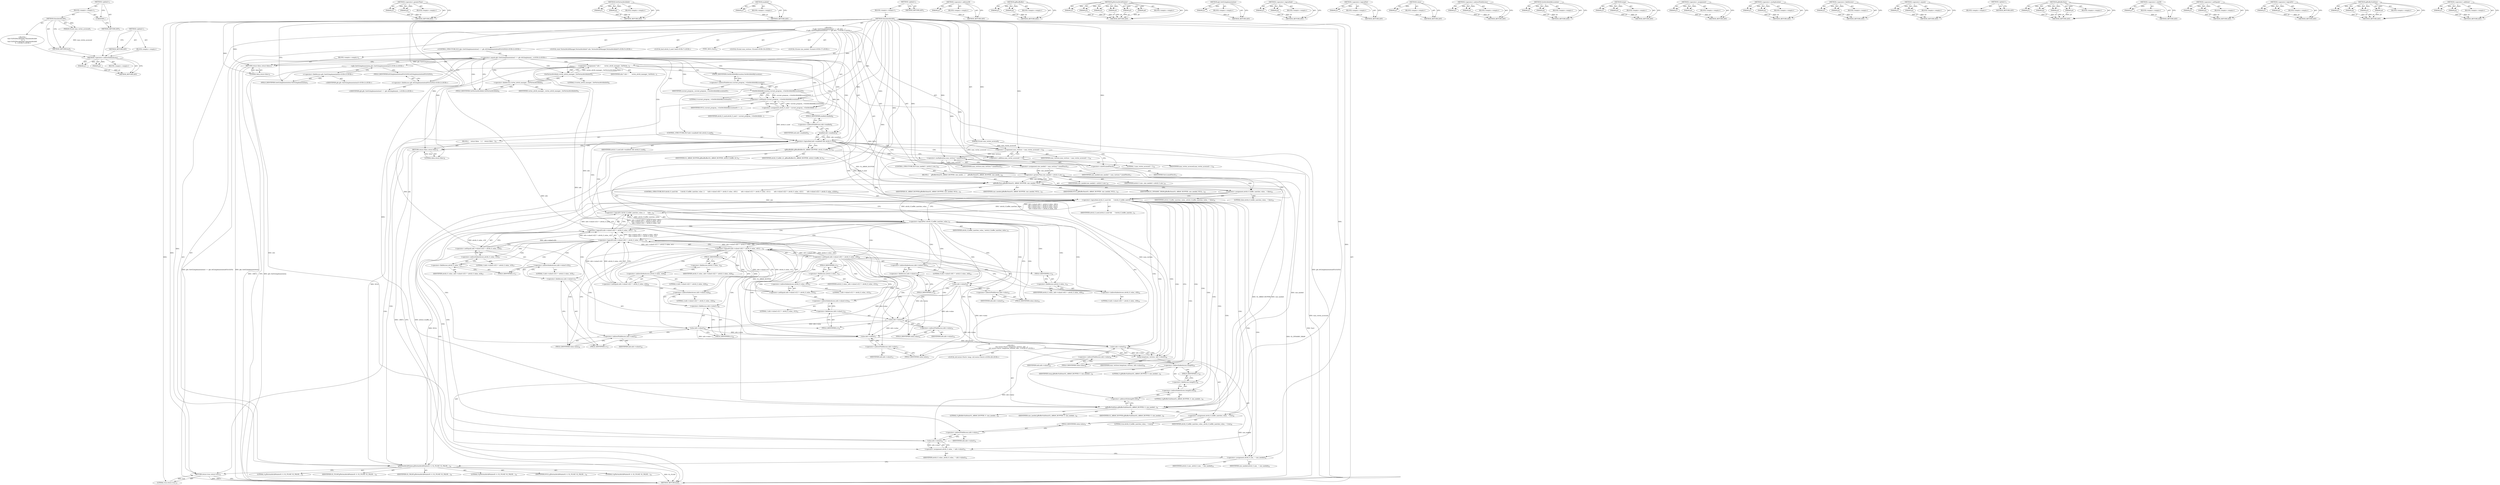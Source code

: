 digraph "&lt;global&gt;" {
vulnerable_303 [label=<(METHOD,&lt;operator&gt;.indirectIndexAccess)>];
vulnerable_304 [label=<(PARAM,p1)>];
vulnerable_305 [label=<(PARAM,p2)>];
vulnerable_306 [label=<(BLOCK,&lt;empty&gt;,&lt;empty&gt;)>];
vulnerable_307 [label=<(METHOD_RETURN,ANY)>];
vulnerable_282 [label=<(METHOD,&lt;operator&gt;.greaterThan)>];
vulnerable_283 [label=<(PARAM,p1)>];
vulnerable_284 [label=<(PARAM,p2)>];
vulnerable_285 [label=<(BLOCK,&lt;empty&gt;,&lt;empty&gt;)>];
vulnerable_286 [label=<(METHOD_RETURN,ANY)>];
vulnerable_234 [label=<(METHOD,GetVertexAttribInfo)>];
vulnerable_235 [label=<(PARAM,p1)>];
vulnerable_236 [label=<(PARAM,p2)>];
vulnerable_237 [label=<(BLOCK,&lt;empty&gt;,&lt;empty&gt;)>];
vulnerable_238 [label=<(METHOD_RETURN,ANY)>];
vulnerable_259 [label=<(METHOD,enabled)>];
vulnerable_260 [label=<(PARAM,p1)>];
vulnerable_261 [label=<(BLOCK,&lt;empty&gt;,&lt;empty&gt;)>];
vulnerable_262 [label=<(METHOD_RETURN,ANY)>];
vulnerable_6 [label=<(METHOD,&lt;global&gt;)<SUB>1</SUB>>];
vulnerable_7 [label=<(BLOCK,&lt;empty&gt;,&lt;empty&gt;)<SUB>1</SUB>>];
vulnerable_8 [label=<(METHOD,SimulateAttrib0)<SUB>1</SUB>>];
vulnerable_9 [label=<(PARAM,GLuint max_vertex_accessed)<SUB>1</SUB>>];
vulnerable_10 [label="<(BLOCK,{
   if (gfx::GetGLImplementation() == gfx::kGL...,{
   if (gfx::GetGLImplementation() == gfx::kGL...)<SUB>1</SUB>>"];
vulnerable_11 [label="<(CONTROL_STRUCTURE,IF,if (gfx::GetGLImplementation() == gfx::kGLImplementationEGLGLES2))<SUB>2</SUB>>"];
vulnerable_12 [label="<(&lt;operator&gt;.equals,gfx::GetGLImplementation() == gfx::kGLImplement...)<SUB>2</SUB>>"];
vulnerable_13 [label="<(gfx.GetGLImplementation,gfx::GetGLImplementation())<SUB>2</SUB>>"];
vulnerable_14 [label="<(&lt;operator&gt;.fieldAccess,gfx::GetGLImplementation)<SUB>2</SUB>>"];
vulnerable_15 [label="<(IDENTIFIER,gfx,gfx::GetGLImplementation())<SUB>2</SUB>>"];
vulnerable_16 [label=<(FIELD_IDENTIFIER,GetGLImplementation,GetGLImplementation)<SUB>2</SUB>>];
vulnerable_17 [label="<(&lt;operator&gt;.fieldAccess,gfx::kGLImplementationEGLGLES2)<SUB>2</SUB>>"];
vulnerable_18 [label="<(IDENTIFIER,gfx,gfx::GetGLImplementation() == gfx::kGLImplement...)<SUB>2</SUB>>"];
vulnerable_19 [label=<(FIELD_IDENTIFIER,kGLImplementationEGLGLES2,kGLImplementationEGLGLES2)<SUB>2</SUB>>];
vulnerable_20 [label=<(BLOCK,&lt;empty&gt;,&lt;empty&gt;)<SUB>3</SUB>>];
vulnerable_21 [label=<(RETURN,return false;,return false;)<SUB>3</SUB>>];
vulnerable_22 [label=<(LITERAL,false,return false;)<SUB>3</SUB>>];
vulnerable_23 [label="<(LOCAL,const VertexAttribManager.VertexAttribInfo* info: VertexAttribManager.VertexAttribInfo*)<SUB>5</SUB>>"];
vulnerable_24 [label=<(&lt;operator&gt;.assignment,* info =
       vertex_attrib_manager_.GetVerte...)<SUB>5</SUB>>];
vulnerable_25 [label=<(IDENTIFIER,info,* info =
       vertex_attrib_manager_.GetVerte...)<SUB>5</SUB>>];
vulnerable_26 [label=<(GetVertexAttribInfo,vertex_attrib_manager_.GetVertexAttribInfo(0))<SUB>6</SUB>>];
vulnerable_27 [label=<(&lt;operator&gt;.fieldAccess,vertex_attrib_manager_.GetVertexAttribInfo)<SUB>6</SUB>>];
vulnerable_28 [label=<(IDENTIFIER,vertex_attrib_manager_,vertex_attrib_manager_.GetVertexAttribInfo(0))<SUB>6</SUB>>];
vulnerable_29 [label=<(FIELD_IDENTIFIER,GetVertexAttribInfo,GetVertexAttribInfo)<SUB>6</SUB>>];
vulnerable_30 [label=<(LITERAL,0,vertex_attrib_manager_.GetVertexAttribInfo(0))<SUB>6</SUB>>];
vulnerable_31 [label="<(LOCAL,bool attrib_0_used: bool)<SUB>7</SUB>>"];
vulnerable_32 [label=<(&lt;operator&gt;.assignment,attrib_0_used = current_program_-&gt;GetAttribInfo...)<SUB>7</SUB>>];
vulnerable_33 [label=<(IDENTIFIER,attrib_0_used,attrib_0_used = current_program_-&gt;GetAttribInfo...)<SUB>7</SUB>>];
vulnerable_34 [label=<(&lt;operator&gt;.notEquals,current_program_-&gt;GetAttribInfoByLocation(0) !=...)<SUB>7</SUB>>];
vulnerable_35 [label=<(GetAttribInfoByLocation,current_program_-&gt;GetAttribInfoByLocation(0))<SUB>7</SUB>>];
vulnerable_36 [label=<(&lt;operator&gt;.indirectFieldAccess,current_program_-&gt;GetAttribInfoByLocation)<SUB>7</SUB>>];
vulnerable_37 [label=<(IDENTIFIER,current_program_,current_program_-&gt;GetAttribInfoByLocation(0))<SUB>7</SUB>>];
vulnerable_38 [label=<(FIELD_IDENTIFIER,GetAttribInfoByLocation,GetAttribInfoByLocation)<SUB>7</SUB>>];
vulnerable_39 [label=<(LITERAL,0,current_program_-&gt;GetAttribInfoByLocation(0))<SUB>7</SUB>>];
vulnerable_40 [label=<(IDENTIFIER,NULL,current_program_-&gt;GetAttribInfoByLocation(0) !=...)<SUB>7</SUB>>];
vulnerable_41 [label=<(CONTROL_STRUCTURE,IF,if (info-&gt;enabled() &amp;&amp; attrib_0_used))<SUB>8</SUB>>];
vulnerable_42 [label=<(&lt;operator&gt;.logicalAnd,info-&gt;enabled() &amp;&amp; attrib_0_used)<SUB>8</SUB>>];
vulnerable_43 [label=<(enabled,info-&gt;enabled())<SUB>8</SUB>>];
vulnerable_44 [label=<(&lt;operator&gt;.indirectFieldAccess,info-&gt;enabled)<SUB>8</SUB>>];
vulnerable_45 [label=<(IDENTIFIER,info,info-&gt;enabled())<SUB>8</SUB>>];
vulnerable_46 [label=<(FIELD_IDENTIFIER,enabled,enabled)<SUB>8</SUB>>];
vulnerable_47 [label=<(IDENTIFIER,attrib_0_used,info-&gt;enabled() &amp;&amp; attrib_0_used)<SUB>8</SUB>>];
vulnerable_48 [label=<(BLOCK,{
    return false;
   },{
    return false;
   })<SUB>8</SUB>>];
vulnerable_49 [label=<(RETURN,return false;,return false;)<SUB>9</SUB>>];
vulnerable_50 [label=<(LITERAL,false,return false;)<SUB>9</SUB>>];
vulnerable_51 [label=<(TYPE_DECL,Vec4)<SUB>12</SUB>>];
vulnerable_52 [label=<(glBindBuffer,glBindBuffer(GL_ARRAY_BUFFER, attrib_0_buffer_id_))<SUB>14</SUB>>];
vulnerable_53 [label=<(IDENTIFIER,GL_ARRAY_BUFFER,glBindBuffer(GL_ARRAY_BUFFER, attrib_0_buffer_id_))<SUB>14</SUB>>];
vulnerable_54 [label=<(IDENTIFIER,attrib_0_buffer_id_,glBindBuffer(GL_ARRAY_BUFFER, attrib_0_buffer_id_))<SUB>14</SUB>>];
vulnerable_55 [label="<(LOCAL,GLsizei num_vertices: GLsizei)<SUB>16</SUB>>"];
vulnerable_56 [label=<(&lt;operator&gt;.assignment,num_vertices = max_vertex_accessed + 1)<SUB>16</SUB>>];
vulnerable_57 [label=<(IDENTIFIER,num_vertices,num_vertices = max_vertex_accessed + 1)<SUB>16</SUB>>];
vulnerable_58 [label=<(&lt;operator&gt;.addition,max_vertex_accessed + 1)<SUB>16</SUB>>];
vulnerable_59 [label=<(IDENTIFIER,max_vertex_accessed,max_vertex_accessed + 1)<SUB>16</SUB>>];
vulnerable_60 [label=<(LITERAL,1,max_vertex_accessed + 1)<SUB>16</SUB>>];
vulnerable_61 [label="<(LOCAL,GLsizei size_needed: GLsizei)<SUB>17</SUB>>"];
vulnerable_62 [label=<(&lt;operator&gt;.assignment,size_needed = num_vertices * sizeof(Vec4))<SUB>17</SUB>>];
vulnerable_63 [label=<(IDENTIFIER,size_needed,size_needed = num_vertices * sizeof(Vec4))<SUB>17</SUB>>];
vulnerable_64 [label=<(&lt;operator&gt;.multiplication,num_vertices * sizeof(Vec4))<SUB>17</SUB>>];
vulnerable_65 [label=<(IDENTIFIER,num_vertices,num_vertices * sizeof(Vec4))<SUB>17</SUB>>];
vulnerable_66 [label=<(&lt;operator&gt;.sizeOf,sizeof(Vec4))<SUB>17</SUB>>];
vulnerable_67 [label=<(IDENTIFIER,Vec4,sizeof(Vec4))<SUB>17</SUB>>];
vulnerable_68 [label=<(CONTROL_STRUCTURE,IF,if (size_needed &gt; attrib_0_size_))<SUB>18</SUB>>];
vulnerable_69 [label=<(&lt;operator&gt;.greaterThan,size_needed &gt; attrib_0_size_)<SUB>18</SUB>>];
vulnerable_70 [label=<(IDENTIFIER,size_needed,size_needed &gt; attrib_0_size_)<SUB>18</SUB>>];
vulnerable_71 [label=<(IDENTIFIER,attrib_0_size_,size_needed &gt; attrib_0_size_)<SUB>18</SUB>>];
vulnerable_72 [label=<(BLOCK,{
     glBufferData(GL_ARRAY_BUFFER, size_neede...,{
     glBufferData(GL_ARRAY_BUFFER, size_neede...)<SUB>18</SUB>>];
vulnerable_73 [label=<(glBufferData,glBufferData(GL_ARRAY_BUFFER, size_needed, NULL...)<SUB>19</SUB>>];
vulnerable_74 [label=<(IDENTIFIER,GL_ARRAY_BUFFER,glBufferData(GL_ARRAY_BUFFER, size_needed, NULL...)<SUB>19</SUB>>];
vulnerable_75 [label=<(IDENTIFIER,size_needed,glBufferData(GL_ARRAY_BUFFER, size_needed, NULL...)<SUB>19</SUB>>];
vulnerable_76 [label=<(IDENTIFIER,NULL,glBufferData(GL_ARRAY_BUFFER, size_needed, NULL...)<SUB>19</SUB>>];
vulnerable_77 [label=<(IDENTIFIER,GL_DYNAMIC_DRAW,glBufferData(GL_ARRAY_BUFFER, size_needed, NULL...)<SUB>19</SUB>>];
vulnerable_78 [label=<(&lt;operator&gt;.assignment,attrib_0_buffer_matches_value_ = false)<SUB>20</SUB>>];
vulnerable_79 [label=<(IDENTIFIER,attrib_0_buffer_matches_value_,attrib_0_buffer_matches_value_ = false)<SUB>20</SUB>>];
vulnerable_80 [label=<(LITERAL,false,attrib_0_buffer_matches_value_ = false)<SUB>20</SUB>>];
vulnerable_81 [label=<(CONTROL_STRUCTURE,IF,if (attrib_0_used &amp;&amp;
      (!attrib_0_buffer_matches_value_ ||
       (info-&gt;value().v[0] != attrib_0_value_.v[0] ||
        info-&gt;value().v[1] != attrib_0_value_.v[1] ||
        info-&gt;value().v[2] != attrib_0_value_.v[2] ||
        info-&gt;value().v[3] != attrib_0_value_.v[3]))))<SUB>22</SUB>>];
vulnerable_82 [label=<(&lt;operator&gt;.logicalAnd,attrib_0_used &amp;&amp;
      (!attrib_0_buffer_matche...)<SUB>22</SUB>>];
vulnerable_83 [label=<(IDENTIFIER,attrib_0_used,attrib_0_used &amp;&amp;
      (!attrib_0_buffer_matche...)<SUB>22</SUB>>];
vulnerable_84 [label=<(&lt;operator&gt;.logicalOr,!attrib_0_buffer_matches_value_ ||
       (info...)<SUB>23</SUB>>];
vulnerable_85 [label=<(&lt;operator&gt;.logicalNot,!attrib_0_buffer_matches_value_)<SUB>23</SUB>>];
vulnerable_86 [label=<(IDENTIFIER,attrib_0_buffer_matches_value_,!attrib_0_buffer_matches_value_)<SUB>23</SUB>>];
vulnerable_87 [label=<(&lt;operator&gt;.logicalOr,info-&gt;value().v[0] != attrib_0_value_.v[0] ||
 ...)<SUB>24</SUB>>];
vulnerable_88 [label=<(&lt;operator&gt;.logicalOr,info-&gt;value().v[0] != attrib_0_value_.v[0] ||
 ...)<SUB>24</SUB>>];
vulnerable_89 [label=<(&lt;operator&gt;.logicalOr,info-&gt;value().v[0] != attrib_0_value_.v[0] ||
 ...)<SUB>24</SUB>>];
vulnerable_90 [label=<(&lt;operator&gt;.notEquals,info-&gt;value().v[0] != attrib_0_value_.v[0])<SUB>24</SUB>>];
vulnerable_91 [label=<(&lt;operator&gt;.indirectIndexAccess,info-&gt;value().v[0])<SUB>24</SUB>>];
vulnerable_92 [label=<(&lt;operator&gt;.fieldAccess,info-&gt;value().v)<SUB>24</SUB>>];
vulnerable_93 [label=<(value,info-&gt;value())<SUB>24</SUB>>];
vulnerable_94 [label=<(&lt;operator&gt;.indirectFieldAccess,info-&gt;value)<SUB>24</SUB>>];
vulnerable_95 [label=<(IDENTIFIER,info,info-&gt;value())<SUB>24</SUB>>];
vulnerable_96 [label=<(FIELD_IDENTIFIER,value,value)<SUB>24</SUB>>];
vulnerable_97 [label=<(FIELD_IDENTIFIER,v,v)<SUB>24</SUB>>];
vulnerable_98 [label=<(LITERAL,0,info-&gt;value().v[0] != attrib_0_value_.v[0])<SUB>24</SUB>>];
vulnerable_99 [label=<(&lt;operator&gt;.indirectIndexAccess,attrib_0_value_.v[0])<SUB>24</SUB>>];
vulnerable_100 [label=<(&lt;operator&gt;.fieldAccess,attrib_0_value_.v)<SUB>24</SUB>>];
vulnerable_101 [label=<(IDENTIFIER,attrib_0_value_,info-&gt;value().v[0] != attrib_0_value_.v[0])<SUB>24</SUB>>];
vulnerable_102 [label=<(FIELD_IDENTIFIER,v,v)<SUB>24</SUB>>];
vulnerable_103 [label=<(LITERAL,0,info-&gt;value().v[0] != attrib_0_value_.v[0])<SUB>24</SUB>>];
vulnerable_104 [label=<(&lt;operator&gt;.notEquals,info-&gt;value().v[1] != attrib_0_value_.v[1])<SUB>25</SUB>>];
vulnerable_105 [label=<(&lt;operator&gt;.indirectIndexAccess,info-&gt;value().v[1])<SUB>25</SUB>>];
vulnerable_106 [label=<(&lt;operator&gt;.fieldAccess,info-&gt;value().v)<SUB>25</SUB>>];
vulnerable_107 [label=<(value,info-&gt;value())<SUB>25</SUB>>];
vulnerable_108 [label=<(&lt;operator&gt;.indirectFieldAccess,info-&gt;value)<SUB>25</SUB>>];
vulnerable_109 [label=<(IDENTIFIER,info,info-&gt;value())<SUB>25</SUB>>];
vulnerable_110 [label=<(FIELD_IDENTIFIER,value,value)<SUB>25</SUB>>];
vulnerable_111 [label=<(FIELD_IDENTIFIER,v,v)<SUB>25</SUB>>];
vulnerable_112 [label=<(LITERAL,1,info-&gt;value().v[1] != attrib_0_value_.v[1])<SUB>25</SUB>>];
vulnerable_113 [label=<(&lt;operator&gt;.indirectIndexAccess,attrib_0_value_.v[1])<SUB>25</SUB>>];
vulnerable_114 [label=<(&lt;operator&gt;.fieldAccess,attrib_0_value_.v)<SUB>25</SUB>>];
vulnerable_115 [label=<(IDENTIFIER,attrib_0_value_,info-&gt;value().v[1] != attrib_0_value_.v[1])<SUB>25</SUB>>];
vulnerable_116 [label=<(FIELD_IDENTIFIER,v,v)<SUB>25</SUB>>];
vulnerable_117 [label=<(LITERAL,1,info-&gt;value().v[1] != attrib_0_value_.v[1])<SUB>25</SUB>>];
vulnerable_118 [label=<(&lt;operator&gt;.notEquals,info-&gt;value().v[2] != attrib_0_value_.v[2])<SUB>26</SUB>>];
vulnerable_119 [label=<(&lt;operator&gt;.indirectIndexAccess,info-&gt;value().v[2])<SUB>26</SUB>>];
vulnerable_120 [label=<(&lt;operator&gt;.fieldAccess,info-&gt;value().v)<SUB>26</SUB>>];
vulnerable_121 [label=<(value,info-&gt;value())<SUB>26</SUB>>];
vulnerable_122 [label=<(&lt;operator&gt;.indirectFieldAccess,info-&gt;value)<SUB>26</SUB>>];
vulnerable_123 [label=<(IDENTIFIER,info,info-&gt;value())<SUB>26</SUB>>];
vulnerable_124 [label=<(FIELD_IDENTIFIER,value,value)<SUB>26</SUB>>];
vulnerable_125 [label=<(FIELD_IDENTIFIER,v,v)<SUB>26</SUB>>];
vulnerable_126 [label=<(LITERAL,2,info-&gt;value().v[2] != attrib_0_value_.v[2])<SUB>26</SUB>>];
vulnerable_127 [label=<(&lt;operator&gt;.indirectIndexAccess,attrib_0_value_.v[2])<SUB>26</SUB>>];
vulnerable_128 [label=<(&lt;operator&gt;.fieldAccess,attrib_0_value_.v)<SUB>26</SUB>>];
vulnerable_129 [label=<(IDENTIFIER,attrib_0_value_,info-&gt;value().v[2] != attrib_0_value_.v[2])<SUB>26</SUB>>];
vulnerable_130 [label=<(FIELD_IDENTIFIER,v,v)<SUB>26</SUB>>];
vulnerable_131 [label=<(LITERAL,2,info-&gt;value().v[2] != attrib_0_value_.v[2])<SUB>26</SUB>>];
vulnerable_132 [label=<(&lt;operator&gt;.notEquals,info-&gt;value().v[3] != attrib_0_value_.v[3])<SUB>27</SUB>>];
vulnerable_133 [label=<(&lt;operator&gt;.indirectIndexAccess,info-&gt;value().v[3])<SUB>27</SUB>>];
vulnerable_134 [label=<(&lt;operator&gt;.fieldAccess,info-&gt;value().v)<SUB>27</SUB>>];
vulnerable_135 [label=<(value,info-&gt;value())<SUB>27</SUB>>];
vulnerable_136 [label=<(&lt;operator&gt;.indirectFieldAccess,info-&gt;value)<SUB>27</SUB>>];
vulnerable_137 [label=<(IDENTIFIER,info,info-&gt;value())<SUB>27</SUB>>];
vulnerable_138 [label=<(FIELD_IDENTIFIER,value,value)<SUB>27</SUB>>];
vulnerable_139 [label=<(FIELD_IDENTIFIER,v,v)<SUB>27</SUB>>];
vulnerable_140 [label=<(LITERAL,3,info-&gt;value().v[3] != attrib_0_value_.v[3])<SUB>27</SUB>>];
vulnerable_141 [label=<(&lt;operator&gt;.indirectIndexAccess,attrib_0_value_.v[3])<SUB>27</SUB>>];
vulnerable_142 [label=<(&lt;operator&gt;.fieldAccess,attrib_0_value_.v)<SUB>27</SUB>>];
vulnerable_143 [label=<(IDENTIFIER,attrib_0_value_,info-&gt;value().v[3] != attrib_0_value_.v[3])<SUB>27</SUB>>];
vulnerable_144 [label=<(FIELD_IDENTIFIER,v,v)<SUB>27</SUB>>];
vulnerable_145 [label=<(LITERAL,3,info-&gt;value().v[3] != attrib_0_value_.v[3])<SUB>27</SUB>>];
vulnerable_146 [label="<(BLOCK,{
    std::vector&lt;Vec4&gt; temp(num_vertices, info...,{
    std::vector&lt;Vec4&gt; temp(num_vertices, info...)<SUB>27</SUB>>"];
vulnerable_147 [label="<(LOCAL,std.vector&lt;Vec4&gt; temp: std.vector&lt;Vec4&gt;)<SUB>28</SUB>>"];
vulnerable_148 [label=<(temp,temp(num_vertices, info-&gt;value()))<SUB>28</SUB>>];
vulnerable_149 [label=<(IDENTIFIER,num_vertices,temp(num_vertices, info-&gt;value()))<SUB>28</SUB>>];
vulnerable_150 [label=<(value,info-&gt;value())<SUB>28</SUB>>];
vulnerable_151 [label=<(&lt;operator&gt;.indirectFieldAccess,info-&gt;value)<SUB>28</SUB>>];
vulnerable_152 [label=<(IDENTIFIER,info,info-&gt;value())<SUB>28</SUB>>];
vulnerable_153 [label=<(FIELD_IDENTIFIER,value,value)<SUB>28</SUB>>];
vulnerable_154 [label=<(glBufferSubData,glBufferSubData(GL_ARRAY_BUFFER, 0, size_needed...)<SUB>29</SUB>>];
vulnerable_155 [label=<(IDENTIFIER,GL_ARRAY_BUFFER,glBufferSubData(GL_ARRAY_BUFFER, 0, size_needed...)<SUB>29</SUB>>];
vulnerable_156 [label=<(LITERAL,0,glBufferSubData(GL_ARRAY_BUFFER, 0, size_needed...)<SUB>29</SUB>>];
vulnerable_157 [label=<(IDENTIFIER,size_needed,glBufferSubData(GL_ARRAY_BUFFER, 0, size_needed...)<SUB>29</SUB>>];
vulnerable_158 [label=<(&lt;operator&gt;.addressOf,&amp;temp[0].v[0])<SUB>29</SUB>>];
vulnerable_159 [label=<(&lt;operator&gt;.indirectIndexAccess,temp[0].v[0])<SUB>29</SUB>>];
vulnerable_160 [label=<(&lt;operator&gt;.fieldAccess,temp[0].v)<SUB>29</SUB>>];
vulnerable_161 [label=<(&lt;operator&gt;.indirectIndexAccess,temp[0])<SUB>29</SUB>>];
vulnerable_162 [label=<(IDENTIFIER,temp,glBufferSubData(GL_ARRAY_BUFFER, 0, size_needed...)<SUB>29</SUB>>];
vulnerable_163 [label=<(LITERAL,0,glBufferSubData(GL_ARRAY_BUFFER, 0, size_needed...)<SUB>29</SUB>>];
vulnerable_164 [label=<(FIELD_IDENTIFIER,v,v)<SUB>29</SUB>>];
vulnerable_165 [label=<(LITERAL,0,glBufferSubData(GL_ARRAY_BUFFER, 0, size_needed...)<SUB>29</SUB>>];
vulnerable_166 [label=<(&lt;operator&gt;.assignment,attrib_0_buffer_matches_value_ = true)<SUB>30</SUB>>];
vulnerable_167 [label=<(IDENTIFIER,attrib_0_buffer_matches_value_,attrib_0_buffer_matches_value_ = true)<SUB>30</SUB>>];
vulnerable_168 [label=<(LITERAL,true,attrib_0_buffer_matches_value_ = true)<SUB>30</SUB>>];
vulnerable_169 [label=<(&lt;operator&gt;.assignment,attrib_0_value_ = info-&gt;value())<SUB>31</SUB>>];
vulnerable_170 [label=<(IDENTIFIER,attrib_0_value_,attrib_0_value_ = info-&gt;value())<SUB>31</SUB>>];
vulnerable_171 [label=<(value,info-&gt;value())<SUB>31</SUB>>];
vulnerable_172 [label=<(&lt;operator&gt;.indirectFieldAccess,info-&gt;value)<SUB>31</SUB>>];
vulnerable_173 [label=<(IDENTIFIER,info,info-&gt;value())<SUB>31</SUB>>];
vulnerable_174 [label=<(FIELD_IDENTIFIER,value,value)<SUB>31</SUB>>];
vulnerable_175 [label=<(&lt;operator&gt;.assignment,attrib_0_size_ = size_needed)<SUB>32</SUB>>];
vulnerable_176 [label=<(IDENTIFIER,attrib_0_size_,attrib_0_size_ = size_needed)<SUB>32</SUB>>];
vulnerable_177 [label=<(IDENTIFIER,size_needed,attrib_0_size_ = size_needed)<SUB>32</SUB>>];
vulnerable_178 [label=<(glVertexAttribPointer,glVertexAttribPointer(0, 4, GL_FLOAT, GL_FALSE,...)<SUB>35</SUB>>];
vulnerable_179 [label=<(LITERAL,0,glVertexAttribPointer(0, 4, GL_FLOAT, GL_FALSE,...)<SUB>35</SUB>>];
vulnerable_180 [label=<(LITERAL,4,glVertexAttribPointer(0, 4, GL_FLOAT, GL_FALSE,...)<SUB>35</SUB>>];
vulnerable_181 [label=<(IDENTIFIER,GL_FLOAT,glVertexAttribPointer(0, 4, GL_FLOAT, GL_FALSE,...)<SUB>35</SUB>>];
vulnerable_182 [label=<(IDENTIFIER,GL_FALSE,glVertexAttribPointer(0, 4, GL_FLOAT, GL_FALSE,...)<SUB>35</SUB>>];
vulnerable_183 [label=<(LITERAL,0,glVertexAttribPointer(0, 4, GL_FLOAT, GL_FALSE,...)<SUB>35</SUB>>];
vulnerable_184 [label=<(IDENTIFIER,NULL,glVertexAttribPointer(0, 4, GL_FLOAT, GL_FALSE,...)<SUB>35</SUB>>];
vulnerable_185 [label=<(RETURN,return true;,return true;)<SUB>37</SUB>>];
vulnerable_186 [label=<(LITERAL,true,return true;)<SUB>37</SUB>>];
vulnerable_187 [label=<(METHOD_RETURN,bool)<SUB>1</SUB>>];
vulnerable_189 [label=<(METHOD_RETURN,ANY)<SUB>1</SUB>>];
vulnerable_324 [label=<(METHOD,&lt;operator&gt;.addressOf)>];
vulnerable_325 [label=<(PARAM,p1)>];
vulnerable_326 [label=<(BLOCK,&lt;empty&gt;,&lt;empty&gt;)>];
vulnerable_327 [label=<(METHOD_RETURN,ANY)>];
vulnerable_263 [label=<(METHOD,glBindBuffer)>];
vulnerable_264 [label=<(PARAM,p1)>];
vulnerable_265 [label=<(PARAM,p2)>];
vulnerable_266 [label=<(BLOCK,&lt;empty&gt;,&lt;empty&gt;)>];
vulnerable_267 [label=<(METHOD_RETURN,ANY)>];
vulnerable_328 [label=<(METHOD,glVertexAttribPointer)>];
vulnerable_329 [label=<(PARAM,p1)>];
vulnerable_330 [label=<(PARAM,p2)>];
vulnerable_331 [label=<(PARAM,p3)>];
vulnerable_332 [label=<(PARAM,p4)>];
vulnerable_333 [label=<(PARAM,p5)>];
vulnerable_334 [label=<(PARAM,p6)>];
vulnerable_335 [label=<(BLOCK,&lt;empty&gt;,&lt;empty&gt;)>];
vulnerable_336 [label=<(METHOD_RETURN,ANY)>];
vulnerable_220 [label=<(METHOD,gfx.GetGLImplementation)>];
vulnerable_221 [label=<(PARAM,p1)>];
vulnerable_222 [label=<(BLOCK,&lt;empty&gt;,&lt;empty&gt;)>];
vulnerable_223 [label=<(METHOD_RETURN,ANY)>];
vulnerable_254 [label=<(METHOD,&lt;operator&gt;.logicalAnd)>];
vulnerable_255 [label=<(PARAM,p1)>];
vulnerable_256 [label=<(PARAM,p2)>];
vulnerable_257 [label=<(BLOCK,&lt;empty&gt;,&lt;empty&gt;)>];
vulnerable_258 [label=<(METHOD_RETURN,ANY)>];
vulnerable_299 [label=<(METHOD,&lt;operator&gt;.logicalNot)>];
vulnerable_300 [label=<(PARAM,p1)>];
vulnerable_301 [label=<(BLOCK,&lt;empty&gt;,&lt;empty&gt;)>];
vulnerable_302 [label=<(METHOD_RETURN,ANY)>];
vulnerable_308 [label=<(METHOD,value)>];
vulnerable_309 [label=<(PARAM,p1)>];
vulnerable_310 [label=<(BLOCK,&lt;empty&gt;,&lt;empty&gt;)>];
vulnerable_311 [label=<(METHOD_RETURN,ANY)>];
vulnerable_249 [label=<(METHOD,&lt;operator&gt;.indirectFieldAccess)>];
vulnerable_250 [label=<(PARAM,p1)>];
vulnerable_251 [label=<(PARAM,p2)>];
vulnerable_252 [label=<(BLOCK,&lt;empty&gt;,&lt;empty&gt;)>];
vulnerable_253 [label=<(METHOD_RETURN,ANY)>];
vulnerable_244 [label=<(METHOD,GetAttribInfoByLocation)>];
vulnerable_245 [label=<(PARAM,p1)>];
vulnerable_246 [label=<(PARAM,p2)>];
vulnerable_247 [label=<(BLOCK,&lt;empty&gt;,&lt;empty&gt;)>];
vulnerable_248 [label=<(METHOD_RETURN,ANY)>];
vulnerable_312 [label=<(METHOD,temp)>];
vulnerable_313 [label=<(PARAM,p1)>];
vulnerable_314 [label=<(PARAM,p2)>];
vulnerable_315 [label=<(BLOCK,&lt;empty&gt;,&lt;empty&gt;)>];
vulnerable_316 [label=<(METHOD_RETURN,ANY)>];
vulnerable_229 [label=<(METHOD,&lt;operator&gt;.assignment)>];
vulnerable_230 [label=<(PARAM,p1)>];
vulnerable_231 [label=<(PARAM,p2)>];
vulnerable_232 [label=<(BLOCK,&lt;empty&gt;,&lt;empty&gt;)>];
vulnerable_233 [label=<(METHOD_RETURN,ANY)>];
vulnerable_273 [label=<(METHOD,&lt;operator&gt;.multiplication)>];
vulnerable_274 [label=<(PARAM,p1)>];
vulnerable_275 [label=<(PARAM,p2)>];
vulnerable_276 [label=<(BLOCK,&lt;empty&gt;,&lt;empty&gt;)>];
vulnerable_277 [label=<(METHOD_RETURN,ANY)>];
vulnerable_224 [label=<(METHOD,&lt;operator&gt;.fieldAccess)>];
vulnerable_225 [label=<(PARAM,p1)>];
vulnerable_226 [label=<(PARAM,p2)>];
vulnerable_227 [label=<(BLOCK,&lt;empty&gt;,&lt;empty&gt;)>];
vulnerable_228 [label=<(METHOD_RETURN,ANY)>];
vulnerable_215 [label=<(METHOD,&lt;operator&gt;.equals)>];
vulnerable_216 [label=<(PARAM,p1)>];
vulnerable_217 [label=<(PARAM,p2)>];
vulnerable_218 [label=<(BLOCK,&lt;empty&gt;,&lt;empty&gt;)>];
vulnerable_219 [label=<(METHOD_RETURN,ANY)>];
vulnerable_209 [label=<(METHOD,&lt;global&gt;)<SUB>1</SUB>>];
vulnerable_210 [label=<(BLOCK,&lt;empty&gt;,&lt;empty&gt;)>];
vulnerable_211 [label=<(METHOD_RETURN,ANY)>];
vulnerable_287 [label=<(METHOD,glBufferData)>];
vulnerable_288 [label=<(PARAM,p1)>];
vulnerable_289 [label=<(PARAM,p2)>];
vulnerable_290 [label=<(PARAM,p3)>];
vulnerable_291 [label=<(PARAM,p4)>];
vulnerable_292 [label=<(BLOCK,&lt;empty&gt;,&lt;empty&gt;)>];
vulnerable_293 [label=<(METHOD_RETURN,ANY)>];
vulnerable_278 [label=<(METHOD,&lt;operator&gt;.sizeOf)>];
vulnerable_279 [label=<(PARAM,p1)>];
vulnerable_280 [label=<(BLOCK,&lt;empty&gt;,&lt;empty&gt;)>];
vulnerable_281 [label=<(METHOD_RETURN,ANY)>];
vulnerable_239 [label=<(METHOD,&lt;operator&gt;.notEquals)>];
vulnerable_240 [label=<(PARAM,p1)>];
vulnerable_241 [label=<(PARAM,p2)>];
vulnerable_242 [label=<(BLOCK,&lt;empty&gt;,&lt;empty&gt;)>];
vulnerable_243 [label=<(METHOD_RETURN,ANY)>];
vulnerable_294 [label=<(METHOD,&lt;operator&gt;.logicalOr)>];
vulnerable_295 [label=<(PARAM,p1)>];
vulnerable_296 [label=<(PARAM,p2)>];
vulnerable_297 [label=<(BLOCK,&lt;empty&gt;,&lt;empty&gt;)>];
vulnerable_298 [label=<(METHOD_RETURN,ANY)>];
vulnerable_317 [label=<(METHOD,glBufferSubData)>];
vulnerable_318 [label=<(PARAM,p1)>];
vulnerable_319 [label=<(PARAM,p2)>];
vulnerable_320 [label=<(PARAM,p3)>];
vulnerable_321 [label=<(PARAM,p4)>];
vulnerable_322 [label=<(BLOCK,&lt;empty&gt;,&lt;empty&gt;)>];
vulnerable_323 [label=<(METHOD_RETURN,ANY)>];
vulnerable_268 [label=<(METHOD,&lt;operator&gt;.addition)>];
vulnerable_269 [label=<(PARAM,p1)>];
vulnerable_270 [label=<(PARAM,p2)>];
vulnerable_271 [label=<(BLOCK,&lt;empty&gt;,&lt;empty&gt;)>];
vulnerable_272 [label=<(METHOD_RETURN,ANY)>];
fixed_6 [label=<(METHOD,&lt;global&gt;)<SUB>1</SUB>>];
fixed_7 [label=<(BLOCK,&lt;empty&gt;,&lt;empty&gt;)<SUB>1</SUB>>];
fixed_8 [label=<(METHOD,SimulateAttrib0)<SUB>1</SUB>>];
fixed_9 [label=<(PARAM,GLuint max_vertex_accessed)<SUB>1</SUB>>];
fixed_10 [label="<(BLOCK,{
bool GLES2DecoderImpl::SimulateAttrib0(
    G...,{
bool GLES2DecoderImpl::SimulateAttrib0(
    G...)<SUB>1</SUB>>"];
fixed_11 [label=<(METHOD_RETURN,bool)<SUB>1</SUB>>];
fixed_13 [label=<(UNKNOWN,,)>];
fixed_14 [label=<(METHOD_RETURN,ANY)<SUB>1</SUB>>];
fixed_25 [label=<(METHOD,&lt;global&gt;)<SUB>1</SUB>>];
fixed_26 [label=<(BLOCK,&lt;empty&gt;,&lt;empty&gt;)>];
fixed_27 [label=<(METHOD_RETURN,ANY)>];
vulnerable_303 -> vulnerable_304  [key=0, label="AST: "];
vulnerable_303 -> vulnerable_304  [key=1, label="DDG: "];
vulnerable_303 -> vulnerable_306  [key=0, label="AST: "];
vulnerable_303 -> vulnerable_305  [key=0, label="AST: "];
vulnerable_303 -> vulnerable_305  [key=1, label="DDG: "];
vulnerable_303 -> vulnerable_307  [key=0, label="AST: "];
vulnerable_303 -> vulnerable_307  [key=1, label="CFG: "];
vulnerable_304 -> vulnerable_307  [key=0, label="DDG: p1"];
vulnerable_305 -> vulnerable_307  [key=0, label="DDG: p2"];
vulnerable_282 -> vulnerable_283  [key=0, label="AST: "];
vulnerable_282 -> vulnerable_283  [key=1, label="DDG: "];
vulnerable_282 -> vulnerable_285  [key=0, label="AST: "];
vulnerable_282 -> vulnerable_284  [key=0, label="AST: "];
vulnerable_282 -> vulnerable_284  [key=1, label="DDG: "];
vulnerable_282 -> vulnerable_286  [key=0, label="AST: "];
vulnerable_282 -> vulnerable_286  [key=1, label="CFG: "];
vulnerable_283 -> vulnerable_286  [key=0, label="DDG: p1"];
vulnerable_284 -> vulnerable_286  [key=0, label="DDG: p2"];
vulnerable_234 -> vulnerable_235  [key=0, label="AST: "];
vulnerable_234 -> vulnerable_235  [key=1, label="DDG: "];
vulnerable_234 -> vulnerable_237  [key=0, label="AST: "];
vulnerable_234 -> vulnerable_236  [key=0, label="AST: "];
vulnerable_234 -> vulnerable_236  [key=1, label="DDG: "];
vulnerable_234 -> vulnerable_238  [key=0, label="AST: "];
vulnerable_234 -> vulnerable_238  [key=1, label="CFG: "];
vulnerable_235 -> vulnerable_238  [key=0, label="DDG: p1"];
vulnerable_236 -> vulnerable_238  [key=0, label="DDG: p2"];
vulnerable_259 -> vulnerable_260  [key=0, label="AST: "];
vulnerable_259 -> vulnerable_260  [key=1, label="DDG: "];
vulnerable_259 -> vulnerable_261  [key=0, label="AST: "];
vulnerable_259 -> vulnerable_262  [key=0, label="AST: "];
vulnerable_259 -> vulnerable_262  [key=1, label="CFG: "];
vulnerable_260 -> vulnerable_262  [key=0, label="DDG: p1"];
vulnerable_6 -> vulnerable_7  [key=0, label="AST: "];
vulnerable_6 -> vulnerable_189  [key=0, label="AST: "];
vulnerable_6 -> vulnerable_189  [key=1, label="CFG: "];
vulnerable_7 -> vulnerable_8  [key=0, label="AST: "];
vulnerable_8 -> vulnerable_9  [key=0, label="AST: "];
vulnerable_8 -> vulnerable_9  [key=1, label="DDG: "];
vulnerable_8 -> vulnerable_10  [key=0, label="AST: "];
vulnerable_8 -> vulnerable_187  [key=0, label="AST: "];
vulnerable_8 -> vulnerable_16  [key=0, label="CFG: "];
vulnerable_8 -> vulnerable_56  [key=0, label="DDG: "];
vulnerable_8 -> vulnerable_185  [key=0, label="DDG: "];
vulnerable_8 -> vulnerable_52  [key=0, label="DDG: "];
vulnerable_8 -> vulnerable_178  [key=0, label="DDG: "];
vulnerable_8 -> vulnerable_186  [key=0, label="DDG: "];
vulnerable_8 -> vulnerable_21  [key=0, label="DDG: "];
vulnerable_8 -> vulnerable_26  [key=0, label="DDG: "];
vulnerable_8 -> vulnerable_34  [key=0, label="DDG: "];
vulnerable_8 -> vulnerable_42  [key=0, label="DDG: "];
vulnerable_8 -> vulnerable_49  [key=0, label="DDG: "];
vulnerable_8 -> vulnerable_58  [key=0, label="DDG: "];
vulnerable_8 -> vulnerable_64  [key=0, label="DDG: "];
vulnerable_8 -> vulnerable_69  [key=0, label="DDG: "];
vulnerable_8 -> vulnerable_78  [key=0, label="DDG: "];
vulnerable_8 -> vulnerable_82  [key=0, label="DDG: "];
vulnerable_8 -> vulnerable_166  [key=0, label="DDG: "];
vulnerable_8 -> vulnerable_175  [key=0, label="DDG: "];
vulnerable_8 -> vulnerable_22  [key=0, label="DDG: "];
vulnerable_8 -> vulnerable_35  [key=0, label="DDG: "];
vulnerable_8 -> vulnerable_50  [key=0, label="DDG: "];
vulnerable_8 -> vulnerable_73  [key=0, label="DDG: "];
vulnerable_8 -> vulnerable_148  [key=0, label="DDG: "];
vulnerable_8 -> vulnerable_154  [key=0, label="DDG: "];
vulnerable_8 -> vulnerable_85  [key=0, label="DDG: "];
vulnerable_9 -> vulnerable_187  [key=0, label="DDG: max_vertex_accessed"];
vulnerable_9 -> vulnerable_56  [key=0, label="DDG: max_vertex_accessed"];
vulnerable_9 -> vulnerable_58  [key=0, label="DDG: max_vertex_accessed"];
vulnerable_10 -> vulnerable_11  [key=0, label="AST: "];
vulnerable_10 -> vulnerable_23  [key=0, label="AST: "];
vulnerable_10 -> vulnerable_24  [key=0, label="AST: "];
vulnerable_10 -> vulnerable_31  [key=0, label="AST: "];
vulnerable_10 -> vulnerable_32  [key=0, label="AST: "];
vulnerable_10 -> vulnerable_41  [key=0, label="AST: "];
vulnerable_10 -> vulnerable_51  [key=0, label="AST: "];
vulnerable_10 -> vulnerable_52  [key=0, label="AST: "];
vulnerable_10 -> vulnerable_55  [key=0, label="AST: "];
vulnerable_10 -> vulnerable_56  [key=0, label="AST: "];
vulnerable_10 -> vulnerable_61  [key=0, label="AST: "];
vulnerable_10 -> vulnerable_62  [key=0, label="AST: "];
vulnerable_10 -> vulnerable_68  [key=0, label="AST: "];
vulnerable_10 -> vulnerable_81  [key=0, label="AST: "];
vulnerable_10 -> vulnerable_178  [key=0, label="AST: "];
vulnerable_10 -> vulnerable_185  [key=0, label="AST: "];
vulnerable_11 -> vulnerable_12  [key=0, label="AST: "];
vulnerable_11 -> vulnerable_20  [key=0, label="AST: "];
vulnerable_12 -> vulnerable_13  [key=0, label="AST: "];
vulnerable_12 -> vulnerable_17  [key=0, label="AST: "];
vulnerable_12 -> vulnerable_21  [key=0, label="CFG: "];
vulnerable_12 -> vulnerable_21  [key=1, label="CDG: "];
vulnerable_12 -> vulnerable_29  [key=0, label="CFG: "];
vulnerable_12 -> vulnerable_29  [key=1, label="CDG: "];
vulnerable_12 -> vulnerable_187  [key=0, label="DDG: gfx::GetGLImplementation()"];
vulnerable_12 -> vulnerable_187  [key=1, label="DDG: gfx::kGLImplementationEGLGLES2"];
vulnerable_12 -> vulnerable_187  [key=2, label="DDG: gfx::GetGLImplementation() == gfx::kGLImplementationEGLGLES2"];
vulnerable_12 -> vulnerable_34  [key=0, label="CDG: "];
vulnerable_12 -> vulnerable_26  [key=0, label="CDG: "];
vulnerable_12 -> vulnerable_42  [key=0, label="CDG: "];
vulnerable_12 -> vulnerable_38  [key=0, label="CDG: "];
vulnerable_12 -> vulnerable_27  [key=0, label="CDG: "];
vulnerable_12 -> vulnerable_44  [key=0, label="CDG: "];
vulnerable_12 -> vulnerable_35  [key=0, label="CDG: "];
vulnerable_12 -> vulnerable_43  [key=0, label="CDG: "];
vulnerable_12 -> vulnerable_24  [key=0, label="CDG: "];
vulnerable_12 -> vulnerable_36  [key=0, label="CDG: "];
vulnerable_12 -> vulnerable_32  [key=0, label="CDG: "];
vulnerable_12 -> vulnerable_46  [key=0, label="CDG: "];
vulnerable_13 -> vulnerable_14  [key=0, label="AST: "];
vulnerable_13 -> vulnerable_19  [key=0, label="CFG: "];
vulnerable_13 -> vulnerable_187  [key=0, label="DDG: gfx::GetGLImplementation"];
vulnerable_13 -> vulnerable_12  [key=0, label="DDG: gfx::GetGLImplementation"];
vulnerable_14 -> vulnerable_15  [key=0, label="AST: "];
vulnerable_14 -> vulnerable_16  [key=0, label="AST: "];
vulnerable_14 -> vulnerable_13  [key=0, label="CFG: "];
vulnerable_16 -> vulnerable_14  [key=0, label="CFG: "];
vulnerable_17 -> vulnerable_18  [key=0, label="AST: "];
vulnerable_17 -> vulnerable_19  [key=0, label="AST: "];
vulnerable_17 -> vulnerable_12  [key=0, label="CFG: "];
vulnerable_19 -> vulnerable_17  [key=0, label="CFG: "];
vulnerable_20 -> vulnerable_21  [key=0, label="AST: "];
vulnerable_21 -> vulnerable_22  [key=0, label="AST: "];
vulnerable_21 -> vulnerable_187  [key=0, label="CFG: "];
vulnerable_21 -> vulnerable_187  [key=1, label="DDG: &lt;RET&gt;"];
vulnerable_22 -> vulnerable_21  [key=0, label="DDG: false"];
vulnerable_24 -> vulnerable_25  [key=0, label="AST: "];
vulnerable_24 -> vulnerable_26  [key=0, label="AST: "];
vulnerable_24 -> vulnerable_38  [key=0, label="CFG: "];
vulnerable_24 -> vulnerable_43  [key=0, label="DDG: info"];
vulnerable_24 -> vulnerable_150  [key=0, label="DDG: info"];
vulnerable_24 -> vulnerable_171  [key=0, label="DDG: info"];
vulnerable_24 -> vulnerable_135  [key=0, label="DDG: info"];
vulnerable_24 -> vulnerable_121  [key=0, label="DDG: info"];
vulnerable_24 -> vulnerable_93  [key=0, label="DDG: info"];
vulnerable_24 -> vulnerable_107  [key=0, label="DDG: info"];
vulnerable_26 -> vulnerable_27  [key=0, label="AST: "];
vulnerable_26 -> vulnerable_30  [key=0, label="AST: "];
vulnerable_26 -> vulnerable_24  [key=0, label="CFG: "];
vulnerable_26 -> vulnerable_24  [key=1, label="DDG: vertex_attrib_manager_.GetVertexAttribInfo"];
vulnerable_26 -> vulnerable_24  [key=2, label="DDG: 0"];
vulnerable_27 -> vulnerable_28  [key=0, label="AST: "];
vulnerable_27 -> vulnerable_29  [key=0, label="AST: "];
vulnerable_27 -> vulnerable_26  [key=0, label="CFG: "];
vulnerable_29 -> vulnerable_27  [key=0, label="CFG: "];
vulnerable_32 -> vulnerable_33  [key=0, label="AST: "];
vulnerable_32 -> vulnerable_34  [key=0, label="AST: "];
vulnerable_32 -> vulnerable_46  [key=0, label="CFG: "];
vulnerable_32 -> vulnerable_42  [key=0, label="DDG: attrib_0_used"];
vulnerable_34 -> vulnerable_35  [key=0, label="AST: "];
vulnerable_34 -> vulnerable_40  [key=0, label="AST: "];
vulnerable_34 -> vulnerable_32  [key=0, label="CFG: "];
vulnerable_34 -> vulnerable_32  [key=1, label="DDG: current_program_-&gt;GetAttribInfoByLocation(0)"];
vulnerable_34 -> vulnerable_32  [key=2, label="DDG: NULL"];
vulnerable_34 -> vulnerable_178  [key=0, label="DDG: NULL"];
vulnerable_34 -> vulnerable_73  [key=0, label="DDG: NULL"];
vulnerable_35 -> vulnerable_36  [key=0, label="AST: "];
vulnerable_35 -> vulnerable_39  [key=0, label="AST: "];
vulnerable_35 -> vulnerable_34  [key=0, label="CFG: "];
vulnerable_35 -> vulnerable_34  [key=1, label="DDG: current_program_-&gt;GetAttribInfoByLocation"];
vulnerable_35 -> vulnerable_34  [key=2, label="DDG: 0"];
vulnerable_36 -> vulnerable_37  [key=0, label="AST: "];
vulnerable_36 -> vulnerable_38  [key=0, label="AST: "];
vulnerable_36 -> vulnerable_35  [key=0, label="CFG: "];
vulnerable_38 -> vulnerable_36  [key=0, label="CFG: "];
vulnerable_41 -> vulnerable_42  [key=0, label="AST: "];
vulnerable_41 -> vulnerable_48  [key=0, label="AST: "];
vulnerable_42 -> vulnerable_43  [key=0, label="AST: "];
vulnerable_42 -> vulnerable_47  [key=0, label="AST: "];
vulnerable_42 -> vulnerable_49  [key=0, label="CFG: "];
vulnerable_42 -> vulnerable_49  [key=1, label="CDG: "];
vulnerable_42 -> vulnerable_52  [key=0, label="CFG: "];
vulnerable_42 -> vulnerable_52  [key=1, label="CDG: "];
vulnerable_42 -> vulnerable_82  [key=0, label="DDG: attrib_0_used"];
vulnerable_42 -> vulnerable_82  [key=1, label="CDG: "];
vulnerable_42 -> vulnerable_64  [key=0, label="CDG: "];
vulnerable_42 -> vulnerable_178  [key=0, label="CDG: "];
vulnerable_42 -> vulnerable_56  [key=0, label="CDG: "];
vulnerable_42 -> vulnerable_69  [key=0, label="CDG: "];
vulnerable_42 -> vulnerable_185  [key=0, label="CDG: "];
vulnerable_42 -> vulnerable_58  [key=0, label="CDG: "];
vulnerable_42 -> vulnerable_66  [key=0, label="CDG: "];
vulnerable_42 -> vulnerable_62  [key=0, label="CDG: "];
vulnerable_42 -> vulnerable_84  [key=0, label="CDG: "];
vulnerable_42 -> vulnerable_85  [key=0, label="CDG: "];
vulnerable_43 -> vulnerable_44  [key=0, label="AST: "];
vulnerable_43 -> vulnerable_42  [key=0, label="CFG: "];
vulnerable_43 -> vulnerable_42  [key=1, label="DDG: info-&gt;enabled"];
vulnerable_44 -> vulnerable_45  [key=0, label="AST: "];
vulnerable_44 -> vulnerable_46  [key=0, label="AST: "];
vulnerable_44 -> vulnerable_43  [key=0, label="CFG: "];
vulnerable_46 -> vulnerable_44  [key=0, label="CFG: "];
vulnerable_48 -> vulnerable_49  [key=0, label="AST: "];
vulnerable_49 -> vulnerable_50  [key=0, label="AST: "];
vulnerable_49 -> vulnerable_187  [key=0, label="CFG: "];
vulnerable_49 -> vulnerable_187  [key=1, label="DDG: &lt;RET&gt;"];
vulnerable_50 -> vulnerable_49  [key=0, label="DDG: false"];
vulnerable_52 -> vulnerable_53  [key=0, label="AST: "];
vulnerable_52 -> vulnerable_54  [key=0, label="AST: "];
vulnerable_52 -> vulnerable_58  [key=0, label="CFG: "];
vulnerable_52 -> vulnerable_187  [key=0, label="DDG: attrib_0_buffer_id_"];
vulnerable_52 -> vulnerable_73  [key=0, label="DDG: GL_ARRAY_BUFFER"];
vulnerable_52 -> vulnerable_154  [key=0, label="DDG: GL_ARRAY_BUFFER"];
vulnerable_56 -> vulnerable_57  [key=0, label="AST: "];
vulnerable_56 -> vulnerable_58  [key=0, label="AST: "];
vulnerable_56 -> vulnerable_66  [key=0, label="CFG: "];
vulnerable_56 -> vulnerable_64  [key=0, label="DDG: num_vertices"];
vulnerable_58 -> vulnerable_59  [key=0, label="AST: "];
vulnerable_58 -> vulnerable_60  [key=0, label="AST: "];
vulnerable_58 -> vulnerable_56  [key=0, label="CFG: "];
vulnerable_62 -> vulnerable_63  [key=0, label="AST: "];
vulnerable_62 -> vulnerable_64  [key=0, label="AST: "];
vulnerable_62 -> vulnerable_69  [key=0, label="CFG: "];
vulnerable_62 -> vulnerable_69  [key=1, label="DDG: size_needed"];
vulnerable_64 -> vulnerable_65  [key=0, label="AST: "];
vulnerable_64 -> vulnerable_66  [key=0, label="AST: "];
vulnerable_64 -> vulnerable_62  [key=0, label="CFG: "];
vulnerable_64 -> vulnerable_62  [key=1, label="DDG: num_vertices"];
vulnerable_64 -> vulnerable_148  [key=0, label="DDG: num_vertices"];
vulnerable_66 -> vulnerable_67  [key=0, label="AST: "];
vulnerable_66 -> vulnerable_64  [key=0, label="CFG: "];
vulnerable_66 -> vulnerable_187  [key=0, label="DDG: Vec4"];
vulnerable_68 -> vulnerable_69  [key=0, label="AST: "];
vulnerable_68 -> vulnerable_72  [key=0, label="AST: "];
vulnerable_69 -> vulnerable_70  [key=0, label="AST: "];
vulnerable_69 -> vulnerable_71  [key=0, label="AST: "];
vulnerable_69 -> vulnerable_73  [key=0, label="CFG: "];
vulnerable_69 -> vulnerable_73  [key=1, label="DDG: size_needed"];
vulnerable_69 -> vulnerable_73  [key=2, label="CDG: "];
vulnerable_69 -> vulnerable_82  [key=0, label="CFG: "];
vulnerable_69 -> vulnerable_85  [key=0, label="CFG: "];
vulnerable_69 -> vulnerable_154  [key=0, label="DDG: size_needed"];
vulnerable_69 -> vulnerable_78  [key=0, label="CDG: "];
vulnerable_72 -> vulnerable_73  [key=0, label="AST: "];
vulnerable_72 -> vulnerable_78  [key=0, label="AST: "];
vulnerable_73 -> vulnerable_74  [key=0, label="AST: "];
vulnerable_73 -> vulnerable_75  [key=0, label="AST: "];
vulnerable_73 -> vulnerable_76  [key=0, label="AST: "];
vulnerable_73 -> vulnerable_77  [key=0, label="AST: "];
vulnerable_73 -> vulnerable_78  [key=0, label="CFG: "];
vulnerable_73 -> vulnerable_187  [key=0, label="DDG: GL_DYNAMIC_DRAW"];
vulnerable_73 -> vulnerable_178  [key=0, label="DDG: NULL"];
vulnerable_73 -> vulnerable_154  [key=0, label="DDG: GL_ARRAY_BUFFER"];
vulnerable_73 -> vulnerable_154  [key=1, label="DDG: size_needed"];
vulnerable_78 -> vulnerable_79  [key=0, label="AST: "];
vulnerable_78 -> vulnerable_80  [key=0, label="AST: "];
vulnerable_78 -> vulnerable_82  [key=0, label="CFG: "];
vulnerable_78 -> vulnerable_85  [key=0, label="CFG: "];
vulnerable_78 -> vulnerable_85  [key=1, label="DDG: attrib_0_buffer_matches_value_"];
vulnerable_81 -> vulnerable_82  [key=0, label="AST: "];
vulnerable_81 -> vulnerable_146  [key=0, label="AST: "];
vulnerable_82 -> vulnerable_83  [key=0, label="AST: "];
vulnerable_82 -> vulnerable_84  [key=0, label="AST: "];
vulnerable_82 -> vulnerable_153  [key=0, label="CFG: "];
vulnerable_82 -> vulnerable_153  [key=1, label="CDG: "];
vulnerable_82 -> vulnerable_178  [key=0, label="CFG: "];
vulnerable_82 -> vulnerable_154  [key=0, label="CDG: "];
vulnerable_82 -> vulnerable_169  [key=0, label="CDG: "];
vulnerable_82 -> vulnerable_161  [key=0, label="CDG: "];
vulnerable_82 -> vulnerable_150  [key=0, label="CDG: "];
vulnerable_82 -> vulnerable_151  [key=0, label="CDG: "];
vulnerable_82 -> vulnerable_148  [key=0, label="CDG: "];
vulnerable_82 -> vulnerable_174  [key=0, label="CDG: "];
vulnerable_82 -> vulnerable_164  [key=0, label="CDG: "];
vulnerable_82 -> vulnerable_158  [key=0, label="CDG: "];
vulnerable_82 -> vulnerable_171  [key=0, label="CDG: "];
vulnerable_82 -> vulnerable_160  [key=0, label="CDG: "];
vulnerable_82 -> vulnerable_166  [key=0, label="CDG: "];
vulnerable_82 -> vulnerable_159  [key=0, label="CDG: "];
vulnerable_82 -> vulnerable_175  [key=0, label="CDG: "];
vulnerable_82 -> vulnerable_172  [key=0, label="CDG: "];
vulnerable_84 -> vulnerable_85  [key=0, label="AST: "];
vulnerable_84 -> vulnerable_87  [key=0, label="AST: "];
vulnerable_84 -> vulnerable_82  [key=0, label="CFG: "];
vulnerable_84 -> vulnerable_82  [key=1, label="DDG: !attrib_0_buffer_matches_value_"];
vulnerable_84 -> vulnerable_82  [key=2, label="DDG: info-&gt;value().v[0] != attrib_0_value_.v[0] ||
        info-&gt;value().v[1] != attrib_0_value_.v[1] ||
        info-&gt;value().v[2] != attrib_0_value_.v[2] ||
        info-&gt;value().v[3] != attrib_0_value_.v[3]"];
vulnerable_85 -> vulnerable_86  [key=0, label="AST: "];
vulnerable_85 -> vulnerable_84  [key=0, label="CFG: "];
vulnerable_85 -> vulnerable_84  [key=1, label="DDG: attrib_0_buffer_matches_value_"];
vulnerable_85 -> vulnerable_96  [key=0, label="CFG: "];
vulnerable_85 -> vulnerable_96  [key=1, label="CDG: "];
vulnerable_85 -> vulnerable_94  [key=0, label="CDG: "];
vulnerable_85 -> vulnerable_102  [key=0, label="CDG: "];
vulnerable_85 -> vulnerable_92  [key=0, label="CDG: "];
vulnerable_85 -> vulnerable_87  [key=0, label="CDG: "];
vulnerable_85 -> vulnerable_97  [key=0, label="CDG: "];
vulnerable_85 -> vulnerable_91  [key=0, label="CDG: "];
vulnerable_85 -> vulnerable_93  [key=0, label="CDG: "];
vulnerable_85 -> vulnerable_90  [key=0, label="CDG: "];
vulnerable_85 -> vulnerable_100  [key=0, label="CDG: "];
vulnerable_85 -> vulnerable_88  [key=0, label="CDG: "];
vulnerable_85 -> vulnerable_89  [key=0, label="CDG: "];
vulnerable_85 -> vulnerable_99  [key=0, label="CDG: "];
vulnerable_87 -> vulnerable_88  [key=0, label="AST: "];
vulnerable_87 -> vulnerable_132  [key=0, label="AST: "];
vulnerable_87 -> vulnerable_84  [key=0, label="CFG: "];
vulnerable_87 -> vulnerable_84  [key=1, label="DDG: info-&gt;value().v[0] != attrib_0_value_.v[0] ||
        info-&gt;value().v[1] != attrib_0_value_.v[1] ||
        info-&gt;value().v[2] != attrib_0_value_.v[2]"];
vulnerable_87 -> vulnerable_84  [key=2, label="DDG: info-&gt;value().v[3] != attrib_0_value_.v[3]"];
vulnerable_88 -> vulnerable_89  [key=0, label="AST: "];
vulnerable_88 -> vulnerable_118  [key=0, label="AST: "];
vulnerable_88 -> vulnerable_87  [key=0, label="CFG: "];
vulnerable_88 -> vulnerable_87  [key=1, label="DDG: info-&gt;value().v[0] != attrib_0_value_.v[0] ||
        info-&gt;value().v[1] != attrib_0_value_.v[1]"];
vulnerable_88 -> vulnerable_87  [key=2, label="DDG: info-&gt;value().v[2] != attrib_0_value_.v[2]"];
vulnerable_88 -> vulnerable_138  [key=0, label="CFG: "];
vulnerable_88 -> vulnerable_138  [key=1, label="CDG: "];
vulnerable_88 -> vulnerable_136  [key=0, label="CDG: "];
vulnerable_88 -> vulnerable_132  [key=0, label="CDG: "];
vulnerable_88 -> vulnerable_144  [key=0, label="CDG: "];
vulnerable_88 -> vulnerable_134  [key=0, label="CDG: "];
vulnerable_88 -> vulnerable_139  [key=0, label="CDG: "];
vulnerable_88 -> vulnerable_141  [key=0, label="CDG: "];
vulnerable_88 -> vulnerable_142  [key=0, label="CDG: "];
vulnerable_88 -> vulnerable_135  [key=0, label="CDG: "];
vulnerable_88 -> vulnerable_133  [key=0, label="CDG: "];
vulnerable_89 -> vulnerable_90  [key=0, label="AST: "];
vulnerable_89 -> vulnerable_104  [key=0, label="AST: "];
vulnerable_89 -> vulnerable_88  [key=0, label="CFG: "];
vulnerable_89 -> vulnerable_88  [key=1, label="DDG: info-&gt;value().v[0] != attrib_0_value_.v[0]"];
vulnerable_89 -> vulnerable_88  [key=2, label="DDG: info-&gt;value().v[1] != attrib_0_value_.v[1]"];
vulnerable_89 -> vulnerable_124  [key=0, label="CFG: "];
vulnerable_89 -> vulnerable_124  [key=1, label="CDG: "];
vulnerable_89 -> vulnerable_120  [key=0, label="CDG: "];
vulnerable_89 -> vulnerable_128  [key=0, label="CDG: "];
vulnerable_89 -> vulnerable_119  [key=0, label="CDG: "];
vulnerable_89 -> vulnerable_121  [key=0, label="CDG: "];
vulnerable_89 -> vulnerable_130  [key=0, label="CDG: "];
vulnerable_89 -> vulnerable_118  [key=0, label="CDG: "];
vulnerable_89 -> vulnerable_127  [key=0, label="CDG: "];
vulnerable_89 -> vulnerable_122  [key=0, label="CDG: "];
vulnerable_89 -> vulnerable_125  [key=0, label="CDG: "];
vulnerable_90 -> vulnerable_91  [key=0, label="AST: "];
vulnerable_90 -> vulnerable_99  [key=0, label="AST: "];
vulnerable_90 -> vulnerable_89  [key=0, label="CFG: "];
vulnerable_90 -> vulnerable_89  [key=1, label="DDG: info-&gt;value().v[0]"];
vulnerable_90 -> vulnerable_89  [key=2, label="DDG: attrib_0_value_.v[0]"];
vulnerable_90 -> vulnerable_110  [key=0, label="CFG: "];
vulnerable_90 -> vulnerable_110  [key=1, label="CDG: "];
vulnerable_90 -> vulnerable_107  [key=0, label="CDG: "];
vulnerable_90 -> vulnerable_113  [key=0, label="CDG: "];
vulnerable_90 -> vulnerable_114  [key=0, label="CDG: "];
vulnerable_90 -> vulnerable_104  [key=0, label="CDG: "];
vulnerable_90 -> vulnerable_108  [key=0, label="CDG: "];
vulnerable_90 -> vulnerable_111  [key=0, label="CDG: "];
vulnerable_90 -> vulnerable_116  [key=0, label="CDG: "];
vulnerable_90 -> vulnerable_106  [key=0, label="CDG: "];
vulnerable_90 -> vulnerable_105  [key=0, label="CDG: "];
vulnerable_91 -> vulnerable_92  [key=0, label="AST: "];
vulnerable_91 -> vulnerable_98  [key=0, label="AST: "];
vulnerable_91 -> vulnerable_102  [key=0, label="CFG: "];
vulnerable_92 -> vulnerable_93  [key=0, label="AST: "];
vulnerable_92 -> vulnerable_97  [key=0, label="AST: "];
vulnerable_92 -> vulnerable_91  [key=0, label="CFG: "];
vulnerable_93 -> vulnerable_94  [key=0, label="AST: "];
vulnerable_93 -> vulnerable_97  [key=0, label="CFG: "];
vulnerable_93 -> vulnerable_150  [key=0, label="DDG: info-&gt;value"];
vulnerable_93 -> vulnerable_135  [key=0, label="DDG: info-&gt;value"];
vulnerable_93 -> vulnerable_121  [key=0, label="DDG: info-&gt;value"];
vulnerable_93 -> vulnerable_107  [key=0, label="DDG: info-&gt;value"];
vulnerable_94 -> vulnerable_95  [key=0, label="AST: "];
vulnerable_94 -> vulnerable_96  [key=0, label="AST: "];
vulnerable_94 -> vulnerable_93  [key=0, label="CFG: "];
vulnerable_96 -> vulnerable_94  [key=0, label="CFG: "];
vulnerable_97 -> vulnerable_92  [key=0, label="CFG: "];
vulnerable_99 -> vulnerable_100  [key=0, label="AST: "];
vulnerable_99 -> vulnerable_103  [key=0, label="AST: "];
vulnerable_99 -> vulnerable_90  [key=0, label="CFG: "];
vulnerable_100 -> vulnerable_101  [key=0, label="AST: "];
vulnerable_100 -> vulnerable_102  [key=0, label="AST: "];
vulnerable_100 -> vulnerable_99  [key=0, label="CFG: "];
vulnerable_102 -> vulnerable_100  [key=0, label="CFG: "];
vulnerable_104 -> vulnerable_105  [key=0, label="AST: "];
vulnerable_104 -> vulnerable_113  [key=0, label="AST: "];
vulnerable_104 -> vulnerable_89  [key=0, label="CFG: "];
vulnerable_104 -> vulnerable_89  [key=1, label="DDG: info-&gt;value().v[1]"];
vulnerable_104 -> vulnerable_89  [key=2, label="DDG: attrib_0_value_.v[1]"];
vulnerable_105 -> vulnerable_106  [key=0, label="AST: "];
vulnerable_105 -> vulnerable_112  [key=0, label="AST: "];
vulnerable_105 -> vulnerable_116  [key=0, label="CFG: "];
vulnerable_106 -> vulnerable_107  [key=0, label="AST: "];
vulnerable_106 -> vulnerable_111  [key=0, label="AST: "];
vulnerable_106 -> vulnerable_105  [key=0, label="CFG: "];
vulnerable_107 -> vulnerable_108  [key=0, label="AST: "];
vulnerable_107 -> vulnerable_111  [key=0, label="CFG: "];
vulnerable_107 -> vulnerable_150  [key=0, label="DDG: info-&gt;value"];
vulnerable_107 -> vulnerable_135  [key=0, label="DDG: info-&gt;value"];
vulnerable_107 -> vulnerable_121  [key=0, label="DDG: info-&gt;value"];
vulnerable_108 -> vulnerable_109  [key=0, label="AST: "];
vulnerable_108 -> vulnerable_110  [key=0, label="AST: "];
vulnerable_108 -> vulnerable_107  [key=0, label="CFG: "];
vulnerable_110 -> vulnerable_108  [key=0, label="CFG: "];
vulnerable_111 -> vulnerable_106  [key=0, label="CFG: "];
vulnerable_113 -> vulnerable_114  [key=0, label="AST: "];
vulnerable_113 -> vulnerable_117  [key=0, label="AST: "];
vulnerable_113 -> vulnerable_104  [key=0, label="CFG: "];
vulnerable_114 -> vulnerable_115  [key=0, label="AST: "];
vulnerable_114 -> vulnerable_116  [key=0, label="AST: "];
vulnerable_114 -> vulnerable_113  [key=0, label="CFG: "];
vulnerable_116 -> vulnerable_114  [key=0, label="CFG: "];
vulnerable_118 -> vulnerable_119  [key=0, label="AST: "];
vulnerable_118 -> vulnerable_127  [key=0, label="AST: "];
vulnerable_118 -> vulnerable_88  [key=0, label="CFG: "];
vulnerable_118 -> vulnerable_88  [key=1, label="DDG: info-&gt;value().v[2]"];
vulnerable_118 -> vulnerable_88  [key=2, label="DDG: attrib_0_value_.v[2]"];
vulnerable_119 -> vulnerable_120  [key=0, label="AST: "];
vulnerable_119 -> vulnerable_126  [key=0, label="AST: "];
vulnerable_119 -> vulnerable_130  [key=0, label="CFG: "];
vulnerable_120 -> vulnerable_121  [key=0, label="AST: "];
vulnerable_120 -> vulnerable_125  [key=0, label="AST: "];
vulnerable_120 -> vulnerable_119  [key=0, label="CFG: "];
vulnerable_121 -> vulnerable_122  [key=0, label="AST: "];
vulnerable_121 -> vulnerable_125  [key=0, label="CFG: "];
vulnerable_121 -> vulnerable_150  [key=0, label="DDG: info-&gt;value"];
vulnerable_121 -> vulnerable_135  [key=0, label="DDG: info-&gt;value"];
vulnerable_122 -> vulnerable_123  [key=0, label="AST: "];
vulnerable_122 -> vulnerable_124  [key=0, label="AST: "];
vulnerable_122 -> vulnerable_121  [key=0, label="CFG: "];
vulnerable_124 -> vulnerable_122  [key=0, label="CFG: "];
vulnerable_125 -> vulnerable_120  [key=0, label="CFG: "];
vulnerable_127 -> vulnerable_128  [key=0, label="AST: "];
vulnerable_127 -> vulnerable_131  [key=0, label="AST: "];
vulnerable_127 -> vulnerable_118  [key=0, label="CFG: "];
vulnerable_128 -> vulnerable_129  [key=0, label="AST: "];
vulnerable_128 -> vulnerable_130  [key=0, label="AST: "];
vulnerable_128 -> vulnerable_127  [key=0, label="CFG: "];
vulnerable_130 -> vulnerable_128  [key=0, label="CFG: "];
vulnerable_132 -> vulnerable_133  [key=0, label="AST: "];
vulnerable_132 -> vulnerable_141  [key=0, label="AST: "];
vulnerable_132 -> vulnerable_87  [key=0, label="CFG: "];
vulnerable_132 -> vulnerable_87  [key=1, label="DDG: info-&gt;value().v[3]"];
vulnerable_132 -> vulnerable_87  [key=2, label="DDG: attrib_0_value_.v[3]"];
vulnerable_133 -> vulnerable_134  [key=0, label="AST: "];
vulnerable_133 -> vulnerable_140  [key=0, label="AST: "];
vulnerable_133 -> vulnerable_144  [key=0, label="CFG: "];
vulnerable_134 -> vulnerable_135  [key=0, label="AST: "];
vulnerable_134 -> vulnerable_139  [key=0, label="AST: "];
vulnerable_134 -> vulnerable_133  [key=0, label="CFG: "];
vulnerable_135 -> vulnerable_136  [key=0, label="AST: "];
vulnerable_135 -> vulnerable_139  [key=0, label="CFG: "];
vulnerable_135 -> vulnerable_150  [key=0, label="DDG: info-&gt;value"];
vulnerable_136 -> vulnerable_137  [key=0, label="AST: "];
vulnerable_136 -> vulnerable_138  [key=0, label="AST: "];
vulnerable_136 -> vulnerable_135  [key=0, label="CFG: "];
vulnerable_138 -> vulnerable_136  [key=0, label="CFG: "];
vulnerable_139 -> vulnerable_134  [key=0, label="CFG: "];
vulnerable_141 -> vulnerable_142  [key=0, label="AST: "];
vulnerable_141 -> vulnerable_145  [key=0, label="AST: "];
vulnerable_141 -> vulnerable_132  [key=0, label="CFG: "];
vulnerable_142 -> vulnerable_143  [key=0, label="AST: "];
vulnerable_142 -> vulnerable_144  [key=0, label="AST: "];
vulnerable_142 -> vulnerable_141  [key=0, label="CFG: "];
vulnerable_144 -> vulnerable_142  [key=0, label="CFG: "];
vulnerable_146 -> vulnerable_147  [key=0, label="AST: "];
vulnerable_146 -> vulnerable_148  [key=0, label="AST: "];
vulnerable_146 -> vulnerable_154  [key=0, label="AST: "];
vulnerable_146 -> vulnerable_166  [key=0, label="AST: "];
vulnerable_146 -> vulnerable_169  [key=0, label="AST: "];
vulnerable_146 -> vulnerable_175  [key=0, label="AST: "];
vulnerable_148 -> vulnerable_149  [key=0, label="AST: "];
vulnerable_148 -> vulnerable_150  [key=0, label="AST: "];
vulnerable_148 -> vulnerable_161  [key=0, label="CFG: "];
vulnerable_150 -> vulnerable_151  [key=0, label="AST: "];
vulnerable_150 -> vulnerable_148  [key=0, label="CFG: "];
vulnerable_150 -> vulnerable_148  [key=1, label="DDG: info-&gt;value"];
vulnerable_150 -> vulnerable_171  [key=0, label="DDG: info-&gt;value"];
vulnerable_151 -> vulnerable_152  [key=0, label="AST: "];
vulnerable_151 -> vulnerable_153  [key=0, label="AST: "];
vulnerable_151 -> vulnerable_150  [key=0, label="CFG: "];
vulnerable_153 -> vulnerable_151  [key=0, label="CFG: "];
vulnerable_154 -> vulnerable_155  [key=0, label="AST: "];
vulnerable_154 -> vulnerable_156  [key=0, label="AST: "];
vulnerable_154 -> vulnerable_157  [key=0, label="AST: "];
vulnerable_154 -> vulnerable_158  [key=0, label="AST: "];
vulnerable_154 -> vulnerable_166  [key=0, label="CFG: "];
vulnerable_154 -> vulnerable_175  [key=0, label="DDG: size_needed"];
vulnerable_158 -> vulnerable_159  [key=0, label="AST: "];
vulnerable_158 -> vulnerable_154  [key=0, label="CFG: "];
vulnerable_159 -> vulnerable_160  [key=0, label="AST: "];
vulnerable_159 -> vulnerable_165  [key=0, label="AST: "];
vulnerable_159 -> vulnerable_158  [key=0, label="CFG: "];
vulnerable_160 -> vulnerable_161  [key=0, label="AST: "];
vulnerable_160 -> vulnerable_164  [key=0, label="AST: "];
vulnerable_160 -> vulnerable_159  [key=0, label="CFG: "];
vulnerable_161 -> vulnerable_162  [key=0, label="AST: "];
vulnerable_161 -> vulnerable_163  [key=0, label="AST: "];
vulnerable_161 -> vulnerable_164  [key=0, label="CFG: "];
vulnerable_164 -> vulnerable_160  [key=0, label="CFG: "];
vulnerable_166 -> vulnerable_167  [key=0, label="AST: "];
vulnerable_166 -> vulnerable_168  [key=0, label="AST: "];
vulnerable_166 -> vulnerable_174  [key=0, label="CFG: "];
vulnerable_169 -> vulnerable_170  [key=0, label="AST: "];
vulnerable_169 -> vulnerable_171  [key=0, label="AST: "];
vulnerable_169 -> vulnerable_175  [key=0, label="CFG: "];
vulnerable_171 -> vulnerable_172  [key=0, label="AST: "];
vulnerable_171 -> vulnerable_169  [key=0, label="CFG: "];
vulnerable_171 -> vulnerable_169  [key=1, label="DDG: info-&gt;value"];
vulnerable_172 -> vulnerable_173  [key=0, label="AST: "];
vulnerable_172 -> vulnerable_174  [key=0, label="AST: "];
vulnerable_172 -> vulnerable_171  [key=0, label="CFG: "];
vulnerable_174 -> vulnerable_172  [key=0, label="CFG: "];
vulnerable_175 -> vulnerable_176  [key=0, label="AST: "];
vulnerable_175 -> vulnerable_177  [key=0, label="AST: "];
vulnerable_175 -> vulnerable_178  [key=0, label="CFG: "];
vulnerable_178 -> vulnerable_179  [key=0, label="AST: "];
vulnerable_178 -> vulnerable_180  [key=0, label="AST: "];
vulnerable_178 -> vulnerable_181  [key=0, label="AST: "];
vulnerable_178 -> vulnerable_182  [key=0, label="AST: "];
vulnerable_178 -> vulnerable_183  [key=0, label="AST: "];
vulnerable_178 -> vulnerable_184  [key=0, label="AST: "];
vulnerable_178 -> vulnerable_185  [key=0, label="CFG: "];
vulnerable_178 -> vulnerable_187  [key=0, label="DDG: GL_FLOAT"];
vulnerable_185 -> vulnerable_186  [key=0, label="AST: "];
vulnerable_185 -> vulnerable_187  [key=0, label="CFG: "];
vulnerable_185 -> vulnerable_187  [key=1, label="DDG: &lt;RET&gt;"];
vulnerable_186 -> vulnerable_185  [key=0, label="DDG: true"];
vulnerable_324 -> vulnerable_325  [key=0, label="AST: "];
vulnerable_324 -> vulnerable_325  [key=1, label="DDG: "];
vulnerable_324 -> vulnerable_326  [key=0, label="AST: "];
vulnerable_324 -> vulnerable_327  [key=0, label="AST: "];
vulnerable_324 -> vulnerable_327  [key=1, label="CFG: "];
vulnerable_325 -> vulnerable_327  [key=0, label="DDG: p1"];
vulnerable_263 -> vulnerable_264  [key=0, label="AST: "];
vulnerable_263 -> vulnerable_264  [key=1, label="DDG: "];
vulnerable_263 -> vulnerable_266  [key=0, label="AST: "];
vulnerable_263 -> vulnerable_265  [key=0, label="AST: "];
vulnerable_263 -> vulnerable_265  [key=1, label="DDG: "];
vulnerable_263 -> vulnerable_267  [key=0, label="AST: "];
vulnerable_263 -> vulnerable_267  [key=1, label="CFG: "];
vulnerable_264 -> vulnerable_267  [key=0, label="DDG: p1"];
vulnerable_265 -> vulnerable_267  [key=0, label="DDG: p2"];
vulnerable_328 -> vulnerable_329  [key=0, label="AST: "];
vulnerable_328 -> vulnerable_329  [key=1, label="DDG: "];
vulnerable_328 -> vulnerable_335  [key=0, label="AST: "];
vulnerable_328 -> vulnerable_330  [key=0, label="AST: "];
vulnerable_328 -> vulnerable_330  [key=1, label="DDG: "];
vulnerable_328 -> vulnerable_336  [key=0, label="AST: "];
vulnerable_328 -> vulnerable_336  [key=1, label="CFG: "];
vulnerable_328 -> vulnerable_331  [key=0, label="AST: "];
vulnerable_328 -> vulnerable_331  [key=1, label="DDG: "];
vulnerable_328 -> vulnerable_332  [key=0, label="AST: "];
vulnerable_328 -> vulnerable_332  [key=1, label="DDG: "];
vulnerable_328 -> vulnerable_333  [key=0, label="AST: "];
vulnerable_328 -> vulnerable_333  [key=1, label="DDG: "];
vulnerable_328 -> vulnerable_334  [key=0, label="AST: "];
vulnerable_328 -> vulnerable_334  [key=1, label="DDG: "];
vulnerable_329 -> vulnerable_336  [key=0, label="DDG: p1"];
vulnerable_330 -> vulnerable_336  [key=0, label="DDG: p2"];
vulnerable_331 -> vulnerable_336  [key=0, label="DDG: p3"];
vulnerable_332 -> vulnerable_336  [key=0, label="DDG: p4"];
vulnerable_333 -> vulnerable_336  [key=0, label="DDG: p5"];
vulnerable_334 -> vulnerable_336  [key=0, label="DDG: p6"];
vulnerable_220 -> vulnerable_221  [key=0, label="AST: "];
vulnerable_220 -> vulnerable_221  [key=1, label="DDG: "];
vulnerable_220 -> vulnerable_222  [key=0, label="AST: "];
vulnerable_220 -> vulnerable_223  [key=0, label="AST: "];
vulnerable_220 -> vulnerable_223  [key=1, label="CFG: "];
vulnerable_221 -> vulnerable_223  [key=0, label="DDG: p1"];
vulnerable_254 -> vulnerable_255  [key=0, label="AST: "];
vulnerable_254 -> vulnerable_255  [key=1, label="DDG: "];
vulnerable_254 -> vulnerable_257  [key=0, label="AST: "];
vulnerable_254 -> vulnerable_256  [key=0, label="AST: "];
vulnerable_254 -> vulnerable_256  [key=1, label="DDG: "];
vulnerable_254 -> vulnerable_258  [key=0, label="AST: "];
vulnerable_254 -> vulnerable_258  [key=1, label="CFG: "];
vulnerable_255 -> vulnerable_258  [key=0, label="DDG: p1"];
vulnerable_256 -> vulnerable_258  [key=0, label="DDG: p2"];
vulnerable_299 -> vulnerable_300  [key=0, label="AST: "];
vulnerable_299 -> vulnerable_300  [key=1, label="DDG: "];
vulnerable_299 -> vulnerable_301  [key=0, label="AST: "];
vulnerable_299 -> vulnerable_302  [key=0, label="AST: "];
vulnerable_299 -> vulnerable_302  [key=1, label="CFG: "];
vulnerable_300 -> vulnerable_302  [key=0, label="DDG: p1"];
vulnerable_308 -> vulnerable_309  [key=0, label="AST: "];
vulnerable_308 -> vulnerable_309  [key=1, label="DDG: "];
vulnerable_308 -> vulnerable_310  [key=0, label="AST: "];
vulnerable_308 -> vulnerable_311  [key=0, label="AST: "];
vulnerable_308 -> vulnerable_311  [key=1, label="CFG: "];
vulnerable_309 -> vulnerable_311  [key=0, label="DDG: p1"];
vulnerable_249 -> vulnerable_250  [key=0, label="AST: "];
vulnerable_249 -> vulnerable_250  [key=1, label="DDG: "];
vulnerable_249 -> vulnerable_252  [key=0, label="AST: "];
vulnerable_249 -> vulnerable_251  [key=0, label="AST: "];
vulnerable_249 -> vulnerable_251  [key=1, label="DDG: "];
vulnerable_249 -> vulnerable_253  [key=0, label="AST: "];
vulnerable_249 -> vulnerable_253  [key=1, label="CFG: "];
vulnerable_250 -> vulnerable_253  [key=0, label="DDG: p1"];
vulnerable_251 -> vulnerable_253  [key=0, label="DDG: p2"];
vulnerable_244 -> vulnerable_245  [key=0, label="AST: "];
vulnerable_244 -> vulnerable_245  [key=1, label="DDG: "];
vulnerable_244 -> vulnerable_247  [key=0, label="AST: "];
vulnerable_244 -> vulnerable_246  [key=0, label="AST: "];
vulnerable_244 -> vulnerable_246  [key=1, label="DDG: "];
vulnerable_244 -> vulnerable_248  [key=0, label="AST: "];
vulnerable_244 -> vulnerable_248  [key=1, label="CFG: "];
vulnerable_245 -> vulnerable_248  [key=0, label="DDG: p1"];
vulnerable_246 -> vulnerable_248  [key=0, label="DDG: p2"];
vulnerable_312 -> vulnerable_313  [key=0, label="AST: "];
vulnerable_312 -> vulnerable_313  [key=1, label="DDG: "];
vulnerable_312 -> vulnerable_315  [key=0, label="AST: "];
vulnerable_312 -> vulnerable_314  [key=0, label="AST: "];
vulnerable_312 -> vulnerable_314  [key=1, label="DDG: "];
vulnerable_312 -> vulnerable_316  [key=0, label="AST: "];
vulnerable_312 -> vulnerable_316  [key=1, label="CFG: "];
vulnerable_313 -> vulnerable_316  [key=0, label="DDG: p1"];
vulnerable_314 -> vulnerable_316  [key=0, label="DDG: p2"];
vulnerable_229 -> vulnerable_230  [key=0, label="AST: "];
vulnerable_229 -> vulnerable_230  [key=1, label="DDG: "];
vulnerable_229 -> vulnerable_232  [key=0, label="AST: "];
vulnerable_229 -> vulnerable_231  [key=0, label="AST: "];
vulnerable_229 -> vulnerable_231  [key=1, label="DDG: "];
vulnerable_229 -> vulnerable_233  [key=0, label="AST: "];
vulnerable_229 -> vulnerable_233  [key=1, label="CFG: "];
vulnerable_230 -> vulnerable_233  [key=0, label="DDG: p1"];
vulnerable_231 -> vulnerable_233  [key=0, label="DDG: p2"];
vulnerable_273 -> vulnerable_274  [key=0, label="AST: "];
vulnerable_273 -> vulnerable_274  [key=1, label="DDG: "];
vulnerable_273 -> vulnerable_276  [key=0, label="AST: "];
vulnerable_273 -> vulnerable_275  [key=0, label="AST: "];
vulnerable_273 -> vulnerable_275  [key=1, label="DDG: "];
vulnerable_273 -> vulnerable_277  [key=0, label="AST: "];
vulnerable_273 -> vulnerable_277  [key=1, label="CFG: "];
vulnerable_274 -> vulnerable_277  [key=0, label="DDG: p1"];
vulnerable_275 -> vulnerable_277  [key=0, label="DDG: p2"];
vulnerable_224 -> vulnerable_225  [key=0, label="AST: "];
vulnerable_224 -> vulnerable_225  [key=1, label="DDG: "];
vulnerable_224 -> vulnerable_227  [key=0, label="AST: "];
vulnerable_224 -> vulnerable_226  [key=0, label="AST: "];
vulnerable_224 -> vulnerable_226  [key=1, label="DDG: "];
vulnerable_224 -> vulnerable_228  [key=0, label="AST: "];
vulnerable_224 -> vulnerable_228  [key=1, label="CFG: "];
vulnerable_225 -> vulnerable_228  [key=0, label="DDG: p1"];
vulnerable_226 -> vulnerable_228  [key=0, label="DDG: p2"];
vulnerable_215 -> vulnerable_216  [key=0, label="AST: "];
vulnerable_215 -> vulnerable_216  [key=1, label="DDG: "];
vulnerable_215 -> vulnerable_218  [key=0, label="AST: "];
vulnerable_215 -> vulnerable_217  [key=0, label="AST: "];
vulnerable_215 -> vulnerable_217  [key=1, label="DDG: "];
vulnerable_215 -> vulnerable_219  [key=0, label="AST: "];
vulnerable_215 -> vulnerable_219  [key=1, label="CFG: "];
vulnerable_216 -> vulnerable_219  [key=0, label="DDG: p1"];
vulnerable_217 -> vulnerable_219  [key=0, label="DDG: p2"];
vulnerable_209 -> vulnerable_210  [key=0, label="AST: "];
vulnerable_209 -> vulnerable_211  [key=0, label="AST: "];
vulnerable_209 -> vulnerable_211  [key=1, label="CFG: "];
vulnerable_287 -> vulnerable_288  [key=0, label="AST: "];
vulnerable_287 -> vulnerable_288  [key=1, label="DDG: "];
vulnerable_287 -> vulnerable_292  [key=0, label="AST: "];
vulnerable_287 -> vulnerable_289  [key=0, label="AST: "];
vulnerable_287 -> vulnerable_289  [key=1, label="DDG: "];
vulnerable_287 -> vulnerable_293  [key=0, label="AST: "];
vulnerable_287 -> vulnerable_293  [key=1, label="CFG: "];
vulnerable_287 -> vulnerable_290  [key=0, label="AST: "];
vulnerable_287 -> vulnerable_290  [key=1, label="DDG: "];
vulnerable_287 -> vulnerable_291  [key=0, label="AST: "];
vulnerable_287 -> vulnerable_291  [key=1, label="DDG: "];
vulnerable_288 -> vulnerable_293  [key=0, label="DDG: p1"];
vulnerable_289 -> vulnerable_293  [key=0, label="DDG: p2"];
vulnerable_290 -> vulnerable_293  [key=0, label="DDG: p3"];
vulnerable_291 -> vulnerable_293  [key=0, label="DDG: p4"];
vulnerable_278 -> vulnerable_279  [key=0, label="AST: "];
vulnerable_278 -> vulnerable_279  [key=1, label="DDG: "];
vulnerable_278 -> vulnerable_280  [key=0, label="AST: "];
vulnerable_278 -> vulnerable_281  [key=0, label="AST: "];
vulnerable_278 -> vulnerable_281  [key=1, label="CFG: "];
vulnerable_279 -> vulnerable_281  [key=0, label="DDG: p1"];
vulnerable_239 -> vulnerable_240  [key=0, label="AST: "];
vulnerable_239 -> vulnerable_240  [key=1, label="DDG: "];
vulnerable_239 -> vulnerable_242  [key=0, label="AST: "];
vulnerable_239 -> vulnerable_241  [key=0, label="AST: "];
vulnerable_239 -> vulnerable_241  [key=1, label="DDG: "];
vulnerable_239 -> vulnerable_243  [key=0, label="AST: "];
vulnerable_239 -> vulnerable_243  [key=1, label="CFG: "];
vulnerable_240 -> vulnerable_243  [key=0, label="DDG: p1"];
vulnerable_241 -> vulnerable_243  [key=0, label="DDG: p2"];
vulnerable_294 -> vulnerable_295  [key=0, label="AST: "];
vulnerable_294 -> vulnerable_295  [key=1, label="DDG: "];
vulnerable_294 -> vulnerable_297  [key=0, label="AST: "];
vulnerable_294 -> vulnerable_296  [key=0, label="AST: "];
vulnerable_294 -> vulnerable_296  [key=1, label="DDG: "];
vulnerable_294 -> vulnerable_298  [key=0, label="AST: "];
vulnerable_294 -> vulnerable_298  [key=1, label="CFG: "];
vulnerable_295 -> vulnerable_298  [key=0, label="DDG: p1"];
vulnerable_296 -> vulnerable_298  [key=0, label="DDG: p2"];
vulnerable_317 -> vulnerable_318  [key=0, label="AST: "];
vulnerable_317 -> vulnerable_318  [key=1, label="DDG: "];
vulnerable_317 -> vulnerable_322  [key=0, label="AST: "];
vulnerable_317 -> vulnerable_319  [key=0, label="AST: "];
vulnerable_317 -> vulnerable_319  [key=1, label="DDG: "];
vulnerable_317 -> vulnerable_323  [key=0, label="AST: "];
vulnerable_317 -> vulnerable_323  [key=1, label="CFG: "];
vulnerable_317 -> vulnerable_320  [key=0, label="AST: "];
vulnerable_317 -> vulnerable_320  [key=1, label="DDG: "];
vulnerable_317 -> vulnerable_321  [key=0, label="AST: "];
vulnerable_317 -> vulnerable_321  [key=1, label="DDG: "];
vulnerable_318 -> vulnerable_323  [key=0, label="DDG: p1"];
vulnerable_319 -> vulnerable_323  [key=0, label="DDG: p2"];
vulnerable_320 -> vulnerable_323  [key=0, label="DDG: p3"];
vulnerable_321 -> vulnerable_323  [key=0, label="DDG: p4"];
vulnerable_268 -> vulnerable_269  [key=0, label="AST: "];
vulnerable_268 -> vulnerable_269  [key=1, label="DDG: "];
vulnerable_268 -> vulnerable_271  [key=0, label="AST: "];
vulnerable_268 -> vulnerable_270  [key=0, label="AST: "];
vulnerable_268 -> vulnerable_270  [key=1, label="DDG: "];
vulnerable_268 -> vulnerable_272  [key=0, label="AST: "];
vulnerable_268 -> vulnerable_272  [key=1, label="CFG: "];
vulnerable_269 -> vulnerable_272  [key=0, label="DDG: p1"];
vulnerable_270 -> vulnerable_272  [key=0, label="DDG: p2"];
fixed_6 -> fixed_7  [key=0, label="AST: "];
fixed_6 -> fixed_14  [key=0, label="AST: "];
fixed_6 -> fixed_13  [key=0, label="CFG: "];
fixed_7 -> fixed_8  [key=0, label="AST: "];
fixed_7 -> fixed_13  [key=0, label="AST: "];
fixed_8 -> fixed_9  [key=0, label="AST: "];
fixed_8 -> fixed_9  [key=1, label="DDG: "];
fixed_8 -> fixed_10  [key=0, label="AST: "];
fixed_8 -> fixed_11  [key=0, label="AST: "];
fixed_8 -> fixed_11  [key=1, label="CFG: "];
fixed_9 -> fixed_11  [key=0, label="DDG: max_vertex_accessed"];
fixed_10 -> vulnerable_303  [key=0];
fixed_11 -> vulnerable_303  [key=0];
fixed_13 -> fixed_14  [key=0, label="CFG: "];
fixed_14 -> vulnerable_303  [key=0];
fixed_25 -> fixed_26  [key=0, label="AST: "];
fixed_25 -> fixed_27  [key=0, label="AST: "];
fixed_25 -> fixed_27  [key=1, label="CFG: "];
fixed_26 -> vulnerable_303  [key=0];
fixed_27 -> vulnerable_303  [key=0];
}
